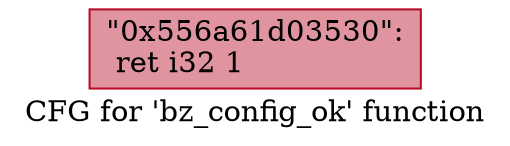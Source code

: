 digraph "CFG for 'bz_config_ok' function" {
	label="CFG for 'bz_config_ok' function";

	Node0x556a61d03530 [shape=record,color="#b70d28ff", style=filled, fillcolor="#b70d2870",label="{\"0x556a61d03530\":\l  ret i32 1\l}"];
}
